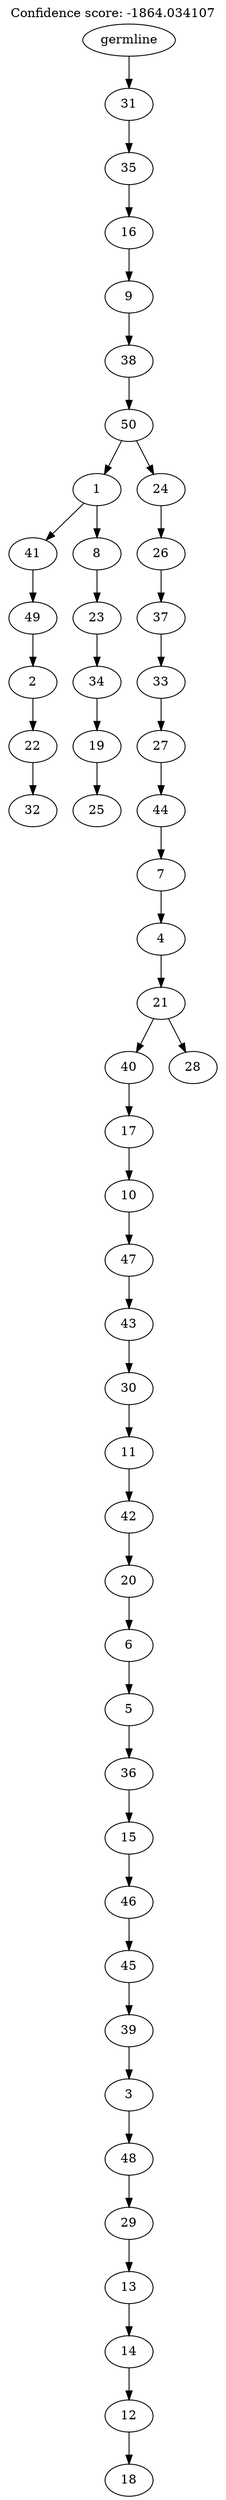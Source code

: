 digraph g {
	"49" -> "50";
	"50" [label="32"];
	"48" -> "49";
	"49" [label="22"];
	"47" -> "48";
	"48" [label="2"];
	"46" -> "47";
	"47" [label="49"];
	"44" -> "45";
	"45" [label="25"];
	"43" -> "44";
	"44" [label="19"];
	"42" -> "43";
	"43" [label="34"];
	"41" -> "42";
	"42" [label="23"];
	"40" -> "41";
	"41" [label="8"];
	"40" -> "46";
	"46" [label="41"];
	"38" -> "39";
	"39" [label="18"];
	"37" -> "38";
	"38" [label="12"];
	"36" -> "37";
	"37" [label="14"];
	"35" -> "36";
	"36" [label="13"];
	"34" -> "35";
	"35" [label="29"];
	"33" -> "34";
	"34" [label="48"];
	"32" -> "33";
	"33" [label="3"];
	"31" -> "32";
	"32" [label="39"];
	"30" -> "31";
	"31" [label="45"];
	"29" -> "30";
	"30" [label="46"];
	"28" -> "29";
	"29" [label="15"];
	"27" -> "28";
	"28" [label="36"];
	"26" -> "27";
	"27" [label="5"];
	"25" -> "26";
	"26" [label="6"];
	"24" -> "25";
	"25" [label="20"];
	"23" -> "24";
	"24" [label="42"];
	"22" -> "23";
	"23" [label="11"];
	"21" -> "22";
	"22" [label="30"];
	"20" -> "21";
	"21" [label="43"];
	"19" -> "20";
	"20" [label="47"];
	"18" -> "19";
	"19" [label="10"];
	"17" -> "18";
	"18" [label="17"];
	"15" -> "16";
	"16" [label="28"];
	"15" -> "17";
	"17" [label="40"];
	"14" -> "15";
	"15" [label="21"];
	"13" -> "14";
	"14" [label="4"];
	"12" -> "13";
	"13" [label="7"];
	"11" -> "12";
	"12" [label="44"];
	"10" -> "11";
	"11" [label="27"];
	"9" -> "10";
	"10" [label="33"];
	"8" -> "9";
	"9" [label="37"];
	"7" -> "8";
	"8" [label="26"];
	"6" -> "7";
	"7" [label="24"];
	"6" -> "40";
	"40" [label="1"];
	"5" -> "6";
	"6" [label="50"];
	"4" -> "5";
	"5" [label="38"];
	"3" -> "4";
	"4" [label="9"];
	"2" -> "3";
	"3" [label="16"];
	"1" -> "2";
	"2" [label="35"];
	"0" -> "1";
	"1" [label="31"];
	"0" [label="germline"];
	labelloc="t";
	label="Confidence score: -1864.034107";
}
